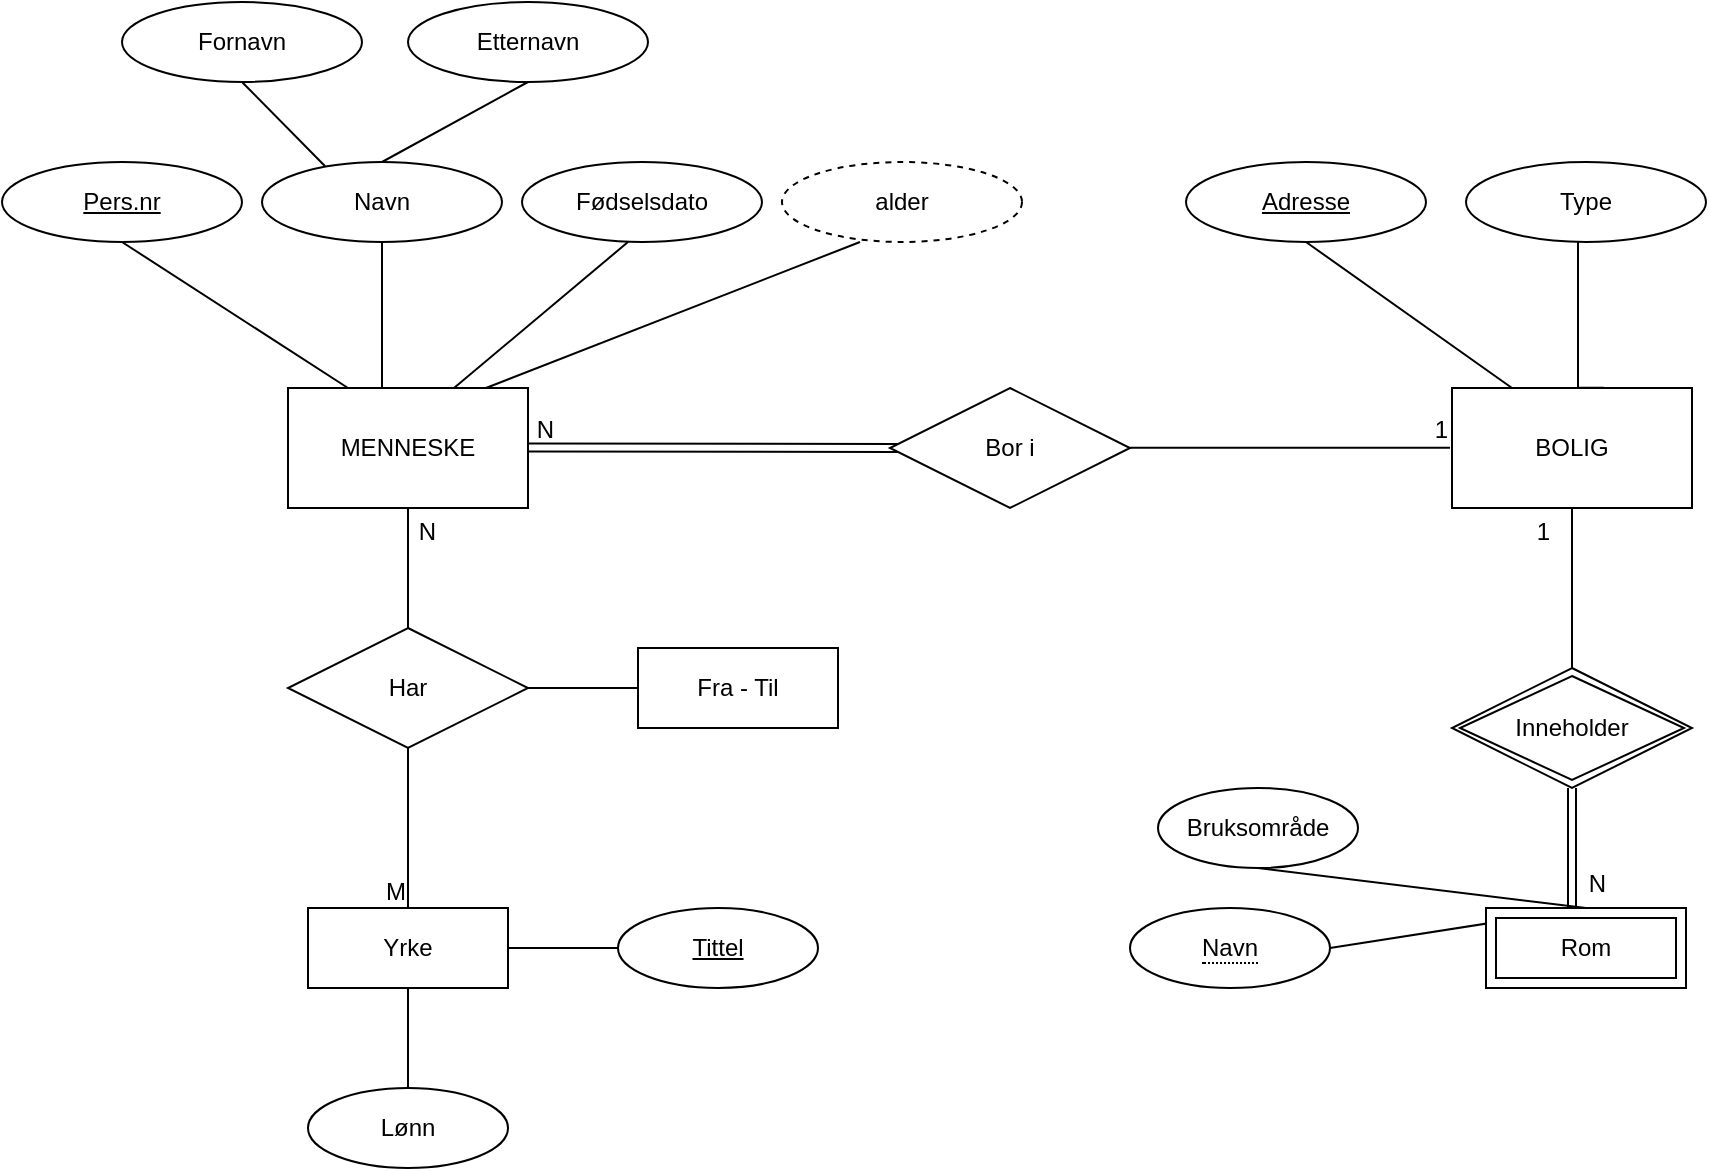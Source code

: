 <mxfile version="24.7.14">
  <diagram id="R2lEEEUBdFMjLlhIrx00" name="Page-1">
    <mxGraphModel dx="1310" dy="782" grid="1" gridSize="10" guides="1" tooltips="1" connect="1" arrows="1" fold="1" page="1" pageScale="1" pageWidth="1169" pageHeight="827" math="0" shadow="0" extFonts="Permanent Marker^https://fonts.googleapis.com/css?family=Permanent+Marker">
      <root>
        <mxCell id="0" />
        <mxCell id="1" parent="0" />
        <mxCell id="Z8_CV3bRLPhnwVzxl09v-1" value="MENNESKE" style="rounded=0;whiteSpace=wrap;html=1;" parent="1" vertex="1">
          <mxGeometry x="195" y="290" width="120" height="60" as="geometry" />
        </mxCell>
        <mxCell id="tpqS8l1BTnKntp3pgXFN-16" style="rounded=0;orthogonalLoop=1;jettySize=auto;html=1;exitX=0.5;exitY=1;exitDx=0;exitDy=0;entryX=0.25;entryY=0;entryDx=0;entryDy=0;strokeColor=default;endArrow=none;endFill=0;" edge="1" parent="1" source="tpqS8l1BTnKntp3pgXFN-1" target="Z8_CV3bRLPhnwVzxl09v-1">
          <mxGeometry relative="1" as="geometry" />
        </mxCell>
        <mxCell id="tpqS8l1BTnKntp3pgXFN-1" value="&lt;u&gt;Pers.nr&lt;/u&gt;" style="ellipse;whiteSpace=wrap;html=1;" vertex="1" parent="1">
          <mxGeometry x="52" y="177" width="120" height="40" as="geometry" />
        </mxCell>
        <mxCell id="tpqS8l1BTnKntp3pgXFN-14" style="edgeStyle=orthogonalEdgeStyle;rounded=0;orthogonalLoop=1;jettySize=auto;html=1;exitX=0.5;exitY=1;exitDx=0;exitDy=0;entryX=0.5;entryY=0;entryDx=0;entryDy=0;endArrow=none;endFill=0;" edge="1" parent="1" source="tpqS8l1BTnKntp3pgXFN-3" target="Z8_CV3bRLPhnwVzxl09v-1">
          <mxGeometry relative="1" as="geometry">
            <Array as="points">
              <mxPoint x="242" y="290" />
            </Array>
          </mxGeometry>
        </mxCell>
        <mxCell id="tpqS8l1BTnKntp3pgXFN-3" value="Navn" style="ellipse;whiteSpace=wrap;html=1;" vertex="1" parent="1">
          <mxGeometry x="182" y="177" width="120" height="40" as="geometry" />
        </mxCell>
        <mxCell id="tpqS8l1BTnKntp3pgXFN-4" value="Fornavn" style="ellipse;whiteSpace=wrap;html=1;" vertex="1" parent="1">
          <mxGeometry x="112" y="97" width="120" height="40" as="geometry" />
        </mxCell>
        <mxCell id="tpqS8l1BTnKntp3pgXFN-5" value="Etternavn" style="ellipse;whiteSpace=wrap;html=1;" vertex="1" parent="1">
          <mxGeometry x="255" y="97" width="120" height="40" as="geometry" />
        </mxCell>
        <mxCell id="tpqS8l1BTnKntp3pgXFN-15" style="rounded=0;orthogonalLoop=1;jettySize=auto;html=1;exitX=0.5;exitY=1;exitDx=0;exitDy=0;entryX=0.75;entryY=0;entryDx=0;entryDy=0;endArrow=none;endFill=0;" edge="1" parent="1">
          <mxGeometry relative="1" as="geometry">
            <mxPoint x="365" y="217" as="sourcePoint" />
            <mxPoint x="278" y="290.0" as="targetPoint" />
          </mxGeometry>
        </mxCell>
        <mxCell id="tpqS8l1BTnKntp3pgXFN-6" value="Fødselsdato" style="ellipse;whiteSpace=wrap;html=1;" vertex="1" parent="1">
          <mxGeometry x="312" y="177" width="120" height="40" as="geometry" />
        </mxCell>
        <mxCell id="tpqS8l1BTnKntp3pgXFN-9" style="rounded=0;orthogonalLoop=1;jettySize=auto;html=1;exitX=0.5;exitY=1;exitDx=0;exitDy=0;entryX=0.263;entryY=0.053;entryDx=0;entryDy=0;entryPerimeter=0;endArrow=none;endFill=0;" edge="1" parent="1" source="tpqS8l1BTnKntp3pgXFN-4" target="tpqS8l1BTnKntp3pgXFN-3">
          <mxGeometry relative="1" as="geometry" />
        </mxCell>
        <mxCell id="tpqS8l1BTnKntp3pgXFN-10" style="rounded=0;orthogonalLoop=1;jettySize=auto;html=1;exitX=0.5;exitY=1;exitDx=0;exitDy=0;entryX=0.5;entryY=0;entryDx=0;entryDy=0;endArrow=none;endFill=0;" edge="1" parent="1" source="tpqS8l1BTnKntp3pgXFN-5" target="tpqS8l1BTnKntp3pgXFN-3">
          <mxGeometry relative="1" as="geometry">
            <mxPoint x="317" y="138" as="sourcePoint" />
            <mxPoint x="255.28" y="177" as="targetPoint" />
          </mxGeometry>
        </mxCell>
        <mxCell id="tpqS8l1BTnKntp3pgXFN-20" style="rounded=0;orthogonalLoop=1;jettySize=auto;html=1;exitX=0.5;exitY=1;exitDx=0;exitDy=0;entryX=1;entryY=0;entryDx=0;entryDy=0;endArrow=none;endFill=0;" edge="1" parent="1">
          <mxGeometry relative="1" as="geometry">
            <mxPoint x="481" y="217" as="sourcePoint" />
            <mxPoint x="294" y="290.0" as="targetPoint" />
          </mxGeometry>
        </mxCell>
        <mxCell id="tpqS8l1BTnKntp3pgXFN-17" value="alder" style="ellipse;whiteSpace=wrap;html=1;dashed=1;" vertex="1" parent="1">
          <mxGeometry x="442" y="177" width="120" height="40" as="geometry" />
        </mxCell>
        <mxCell id="tpqS8l1BTnKntp3pgXFN-23" value="Bor i" style="shape=rhombus;perimeter=rhombusPerimeter;whiteSpace=wrap;html=1;align=center;" vertex="1" parent="1">
          <mxGeometry x="496" y="290" width="120" height="60" as="geometry" />
        </mxCell>
        <mxCell id="tpqS8l1BTnKntp3pgXFN-24" value="BOLIG" style="rounded=0;whiteSpace=wrap;html=1;" vertex="1" parent="1">
          <mxGeometry x="777" y="290" width="120" height="60" as="geometry" />
        </mxCell>
        <mxCell id="tpqS8l1BTnKntp3pgXFN-27" value="" style="shape=link;html=1;rounded=0;" edge="1" parent="1">
          <mxGeometry relative="1" as="geometry">
            <mxPoint x="315" y="319.8" as="sourcePoint" />
            <mxPoint x="500" y="320" as="targetPoint" />
          </mxGeometry>
        </mxCell>
        <mxCell id="tpqS8l1BTnKntp3pgXFN-28" value="N" style="resizable=0;html=1;whiteSpace=wrap;align=right;verticalAlign=bottom;" connectable="0" vertex="1" parent="tpqS8l1BTnKntp3pgXFN-27">
          <mxGeometry x="1" relative="1" as="geometry">
            <mxPoint x="-170" as="offset" />
          </mxGeometry>
        </mxCell>
        <mxCell id="tpqS8l1BTnKntp3pgXFN-29" value="" style="endArrow=none;html=1;rounded=0;" edge="1" parent="1">
          <mxGeometry relative="1" as="geometry">
            <mxPoint x="616" y="319.82" as="sourcePoint" />
            <mxPoint x="776" y="319.82" as="targetPoint" />
          </mxGeometry>
        </mxCell>
        <mxCell id="tpqS8l1BTnKntp3pgXFN-30" value="1" style="resizable=0;html=1;whiteSpace=wrap;align=right;verticalAlign=bottom;" connectable="0" vertex="1" parent="tpqS8l1BTnKntp3pgXFN-29">
          <mxGeometry x="1" relative="1" as="geometry" />
        </mxCell>
        <mxCell id="tpqS8l1BTnKntp3pgXFN-31" style="rounded=0;orthogonalLoop=1;jettySize=auto;html=1;exitX=0.5;exitY=1;exitDx=0;exitDy=0;strokeColor=default;endArrow=none;endFill=0;entryX=0.25;entryY=0;entryDx=0;entryDy=0;" edge="1" parent="1" source="tpqS8l1BTnKntp3pgXFN-32" target="tpqS8l1BTnKntp3pgXFN-24">
          <mxGeometry relative="1" as="geometry">
            <mxPoint x="844" y="287" as="targetPoint" />
          </mxGeometry>
        </mxCell>
        <mxCell id="tpqS8l1BTnKntp3pgXFN-32" value="&lt;u&gt;Adresse&lt;/u&gt;" style="ellipse;whiteSpace=wrap;html=1;" vertex="1" parent="1">
          <mxGeometry x="644" y="177" width="120" height="40" as="geometry" />
        </mxCell>
        <mxCell id="tpqS8l1BTnKntp3pgXFN-34" value="Type" style="ellipse;whiteSpace=wrap;html=1;" vertex="1" parent="1">
          <mxGeometry x="784" y="177" width="120" height="40" as="geometry" />
        </mxCell>
        <mxCell id="tpqS8l1BTnKntp3pgXFN-35" style="edgeStyle=orthogonalEdgeStyle;rounded=0;orthogonalLoop=1;jettySize=auto;html=1;exitX=0.5;exitY=1;exitDx=0;exitDy=0;entryX=0.5;entryY=0;entryDx=0;entryDy=0;endArrow=none;endFill=0;" edge="1" parent="1">
          <mxGeometry relative="1" as="geometry">
            <mxPoint x="840" y="216.93" as="sourcePoint" />
            <mxPoint x="853" y="289.93" as="targetPoint" />
            <Array as="points">
              <mxPoint x="840" y="289.93" />
            </Array>
          </mxGeometry>
        </mxCell>
        <mxCell id="tpqS8l1BTnKntp3pgXFN-38" value="" style="endArrow=none;html=1;rounded=0;exitX=0.5;exitY=1;exitDx=0;exitDy=0;entryX=0.5;entryY=0;entryDx=0;entryDy=0;" edge="1" parent="1" source="tpqS8l1BTnKntp3pgXFN-24" target="tpqS8l1BTnKntp3pgXFN-52">
          <mxGeometry relative="1" as="geometry">
            <mxPoint x="944" y="317" as="sourcePoint" />
            <mxPoint x="960" y="320" as="targetPoint" />
          </mxGeometry>
        </mxCell>
        <mxCell id="tpqS8l1BTnKntp3pgXFN-39" value="1" style="resizable=0;html=1;whiteSpace=wrap;align=right;verticalAlign=bottom;" connectable="0" vertex="1" parent="tpqS8l1BTnKntp3pgXFN-38">
          <mxGeometry x="1" relative="1" as="geometry">
            <mxPoint x="-10" y="-60" as="offset" />
          </mxGeometry>
        </mxCell>
        <mxCell id="tpqS8l1BTnKntp3pgXFN-40" value="" style="shape=link;html=1;rounded=0;exitX=0.5;exitY=1;exitDx=0;exitDy=0;" edge="1" parent="1" source="tpqS8l1BTnKntp3pgXFN-52">
          <mxGeometry relative="1" as="geometry">
            <mxPoint x="827" y="550.67" as="sourcePoint" />
            <mxPoint x="837" y="550" as="targetPoint" />
          </mxGeometry>
        </mxCell>
        <mxCell id="tpqS8l1BTnKntp3pgXFN-42" value="N" style="resizable=0;html=1;whiteSpace=wrap;align=right;verticalAlign=bottom;" connectable="0" vertex="1" parent="1">
          <mxGeometry x="280.001" y="490.0" as="geometry">
            <mxPoint x="575" y="56" as="offset" />
          </mxGeometry>
        </mxCell>
        <mxCell id="tpqS8l1BTnKntp3pgXFN-48" style="rounded=0;orthogonalLoop=1;jettySize=auto;html=1;endArrow=none;endFill=0;entryX=0.5;entryY=0;entryDx=0;entryDy=0;exitX=1;exitY=0.5;exitDx=0;exitDy=0;" edge="1" parent="1" source="tpqS8l1BTnKntp3pgXFN-50" target="tpqS8l1BTnKntp3pgXFN-51">
          <mxGeometry relative="1" as="geometry">
            <mxPoint x="1110" y="230" as="sourcePoint" />
            <mxPoint x="1210" y="290" as="targetPoint" />
          </mxGeometry>
        </mxCell>
        <mxCell id="tpqS8l1BTnKntp3pgXFN-50" value="&lt;span style=&quot;border-bottom: 1px dotted&quot;&gt;Navn&lt;/span&gt;" style="ellipse;whiteSpace=wrap;html=1;align=center;" vertex="1" parent="1">
          <mxGeometry x="616" y="550" width="100" height="40" as="geometry" />
        </mxCell>
        <mxCell id="tpqS8l1BTnKntp3pgXFN-51" value="Rom" style="shape=ext;margin=3;double=1;whiteSpace=wrap;html=1;align=center;" vertex="1" parent="1">
          <mxGeometry x="794" y="550" width="100" height="40" as="geometry" />
        </mxCell>
        <mxCell id="tpqS8l1BTnKntp3pgXFN-52" value="Inneholder" style="shape=rhombus;double=1;perimeter=rhombusPerimeter;whiteSpace=wrap;html=1;align=center;" vertex="1" parent="1">
          <mxGeometry x="777" y="430" width="120" height="60" as="geometry" />
        </mxCell>
        <mxCell id="tpqS8l1BTnKntp3pgXFN-54" value="Bruksområde" style="ellipse;whiteSpace=wrap;html=1;align=center;" vertex="1" parent="1">
          <mxGeometry x="630" y="490" width="100" height="40" as="geometry" />
        </mxCell>
        <mxCell id="tpqS8l1BTnKntp3pgXFN-55" value="" style="endArrow=none;html=1;rounded=0;exitX=0.5;exitY=0;exitDx=0;exitDy=0;entryX=0.5;entryY=1;entryDx=0;entryDy=0;" edge="1" parent="1" source="tpqS8l1BTnKntp3pgXFN-51" target="tpqS8l1BTnKntp3pgXFN-54">
          <mxGeometry relative="1" as="geometry">
            <mxPoint x="1150" y="370" as="sourcePoint" />
            <mxPoint x="1310" y="370" as="targetPoint" />
          </mxGeometry>
        </mxCell>
        <mxCell id="tpqS8l1BTnKntp3pgXFN-58" value="Har" style="shape=rhombus;perimeter=rhombusPerimeter;whiteSpace=wrap;html=1;align=center;" vertex="1" parent="1">
          <mxGeometry x="195" y="410" width="120" height="60" as="geometry" />
        </mxCell>
        <mxCell id="tpqS8l1BTnKntp3pgXFN-62" value="Yrke" style="whiteSpace=wrap;html=1;align=center;" vertex="1" parent="1">
          <mxGeometry x="205" y="550" width="100" height="40" as="geometry" />
        </mxCell>
        <mxCell id="tpqS8l1BTnKntp3pgXFN-63" value="" style="endArrow=none;html=1;rounded=0;exitX=0.5;exitY=0;exitDx=0;exitDy=0;entryX=0.5;entryY=1;entryDx=0;entryDy=0;" edge="1" parent="1" source="tpqS8l1BTnKntp3pgXFN-58" target="Z8_CV3bRLPhnwVzxl09v-1">
          <mxGeometry relative="1" as="geometry">
            <mxPoint x="300" y="480" as="sourcePoint" />
            <mxPoint x="460" y="480" as="targetPoint" />
          </mxGeometry>
        </mxCell>
        <mxCell id="tpqS8l1BTnKntp3pgXFN-64" value="N" style="resizable=0;html=1;whiteSpace=wrap;align=right;verticalAlign=bottom;" connectable="0" vertex="1" parent="tpqS8l1BTnKntp3pgXFN-63">
          <mxGeometry x="1" relative="1" as="geometry">
            <mxPoint x="15" y="20" as="offset" />
          </mxGeometry>
        </mxCell>
        <mxCell id="tpqS8l1BTnKntp3pgXFN-65" value="" style="endArrow=none;html=1;rounded=0;exitX=0.5;exitY=1;exitDx=0;exitDy=0;entryX=0.5;entryY=0;entryDx=0;entryDy=0;" edge="1" parent="1" source="tpqS8l1BTnKntp3pgXFN-58" target="tpqS8l1BTnKntp3pgXFN-62">
          <mxGeometry relative="1" as="geometry">
            <mxPoint x="300" y="480" as="sourcePoint" />
            <mxPoint x="460" y="480" as="targetPoint" />
          </mxGeometry>
        </mxCell>
        <mxCell id="tpqS8l1BTnKntp3pgXFN-66" value="M" style="resizable=0;html=1;whiteSpace=wrap;align=right;verticalAlign=bottom;" connectable="0" vertex="1" parent="tpqS8l1BTnKntp3pgXFN-65">
          <mxGeometry x="1" relative="1" as="geometry" />
        </mxCell>
        <mxCell id="tpqS8l1BTnKntp3pgXFN-67" value="Tittel" style="ellipse;whiteSpace=wrap;html=1;align=center;fontStyle=4;" vertex="1" parent="1">
          <mxGeometry x="360" y="550" width="100" height="40" as="geometry" />
        </mxCell>
        <mxCell id="tpqS8l1BTnKntp3pgXFN-68" value="" style="endArrow=none;html=1;rounded=0;exitX=1;exitY=0.5;exitDx=0;exitDy=0;entryX=0;entryY=0.5;entryDx=0;entryDy=0;" edge="1" parent="1" source="tpqS8l1BTnKntp3pgXFN-62" target="tpqS8l1BTnKntp3pgXFN-67">
          <mxGeometry relative="1" as="geometry">
            <mxPoint x="300" y="440" as="sourcePoint" />
            <mxPoint x="460" y="440" as="targetPoint" />
          </mxGeometry>
        </mxCell>
        <mxCell id="tpqS8l1BTnKntp3pgXFN-69" value="Lønn" style="ellipse;whiteSpace=wrap;html=1;align=center;" vertex="1" parent="1">
          <mxGeometry x="205" y="640" width="100" height="40" as="geometry" />
        </mxCell>
        <mxCell id="tpqS8l1BTnKntp3pgXFN-71" value="" style="endArrow=none;html=1;rounded=0;exitX=0.5;exitY=1;exitDx=0;exitDy=0;entryX=0.5;entryY=0;entryDx=0;entryDy=0;" edge="1" parent="1" source="tpqS8l1BTnKntp3pgXFN-62" target="tpqS8l1BTnKntp3pgXFN-69">
          <mxGeometry relative="1" as="geometry">
            <mxPoint x="270" y="600" as="sourcePoint" />
            <mxPoint x="460" y="550" as="targetPoint" />
          </mxGeometry>
        </mxCell>
        <mxCell id="tpqS8l1BTnKntp3pgXFN-73" value="" style="endArrow=none;html=1;rounded=0;entryX=0;entryY=0.5;entryDx=0;entryDy=0;exitX=1;exitY=0.5;exitDx=0;exitDy=0;" edge="1" parent="1" source="tpqS8l1BTnKntp3pgXFN-58">
          <mxGeometry relative="1" as="geometry">
            <mxPoint x="300" y="850" as="sourcePoint" />
            <mxPoint x="370" y="440" as="targetPoint" />
          </mxGeometry>
        </mxCell>
        <mxCell id="tpqS8l1BTnKntp3pgXFN-74" value="Fra - Til" style="whiteSpace=wrap;html=1;align=center;" vertex="1" parent="1">
          <mxGeometry x="370" y="420" width="100" height="40" as="geometry" />
        </mxCell>
      </root>
    </mxGraphModel>
  </diagram>
</mxfile>
